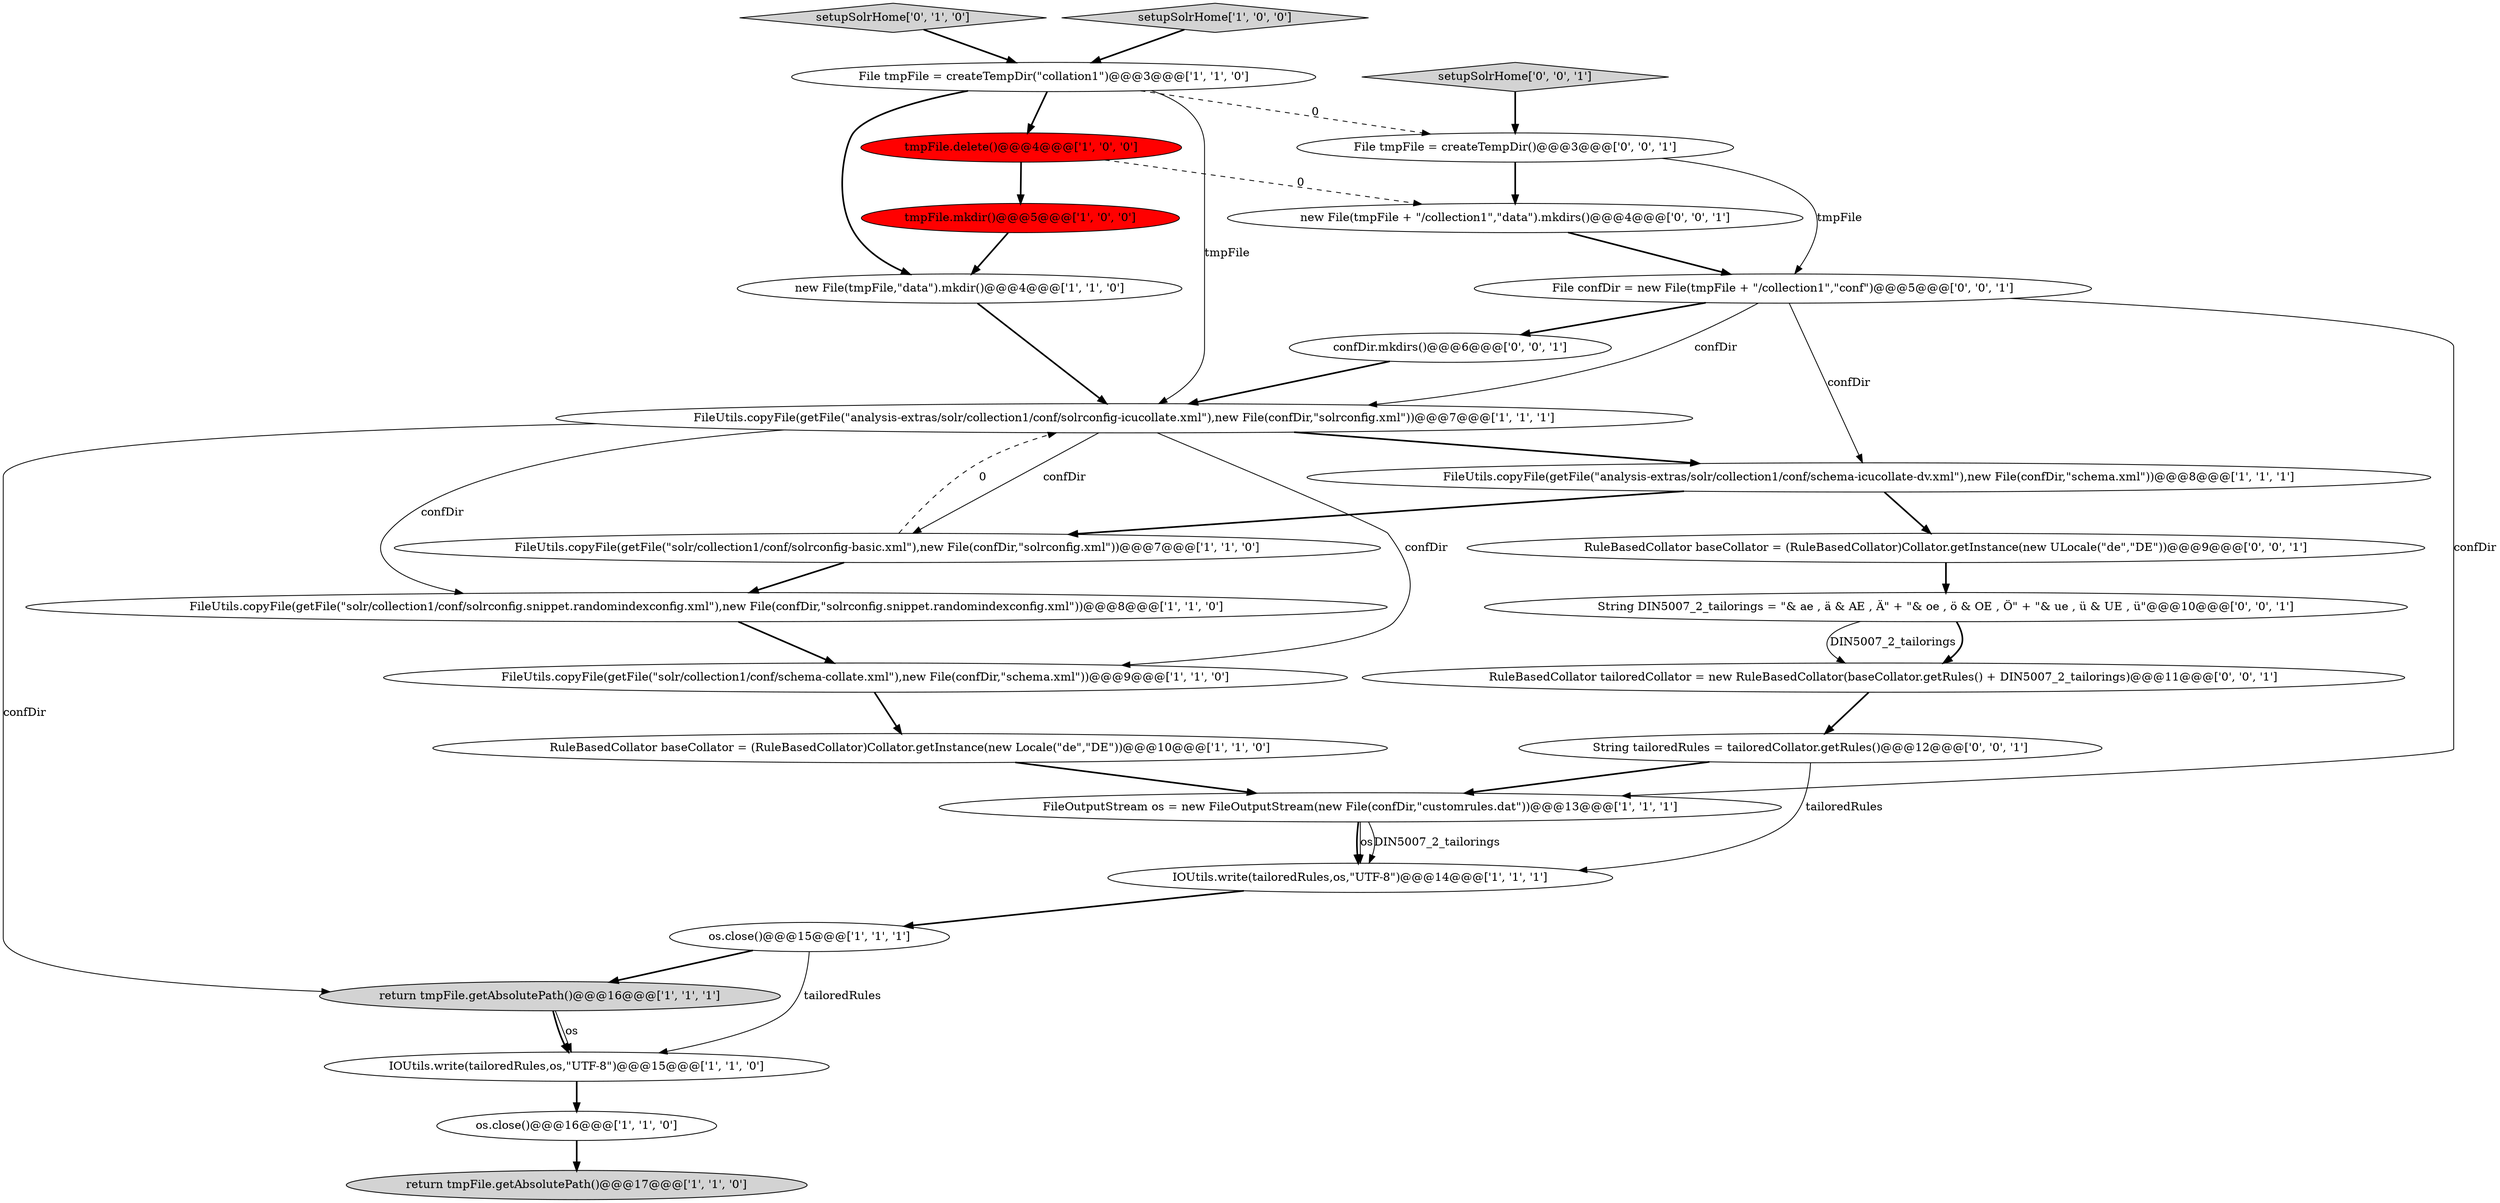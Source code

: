 digraph {
6 [style = filled, label = "File tmpFile = createTempDir(\"collation1\")@@@3@@@['1', '1', '0']", fillcolor = white, shape = ellipse image = "AAA0AAABBB1BBB"];
21 [style = filled, label = "File tmpFile = createTempDir()@@@3@@@['0', '0', '1']", fillcolor = white, shape = ellipse image = "AAA0AAABBB3BBB"];
25 [style = filled, label = "String DIN5007_2_tailorings = \"& ae , ä & AE , Ä\" + \"& oe , ö & OE , Ö\" + \"& ue , ü & UE , ü\"@@@10@@@['0', '0', '1']", fillcolor = white, shape = ellipse image = "AAA0AAABBB3BBB"];
7 [style = filled, label = "FileUtils.copyFile(getFile(\"analysis-extras/solr/collection1/conf/solrconfig-icucollate.xml\"),new File(confDir,\"solrconfig.xml\"))@@@7@@@['1', '1', '1']", fillcolor = white, shape = ellipse image = "AAA0AAABBB1BBB"];
10 [style = filled, label = "os.close()@@@16@@@['1', '1', '0']", fillcolor = white, shape = ellipse image = "AAA0AAABBB1BBB"];
13 [style = filled, label = "FileOutputStream os = new FileOutputStream(new File(confDir,\"customrules.dat\"))@@@13@@@['1', '1', '1']", fillcolor = white, shape = ellipse image = "AAA0AAABBB1BBB"];
24 [style = filled, label = "new File(tmpFile + \"/collection1\",\"data\").mkdirs()@@@4@@@['0', '0', '1']", fillcolor = white, shape = ellipse image = "AAA0AAABBB3BBB"];
5 [style = filled, label = "IOUtils.write(tailoredRules,os,\"UTF-8\")@@@15@@@['1', '1', '0']", fillcolor = white, shape = ellipse image = "AAA0AAABBB1BBB"];
16 [style = filled, label = "FileUtils.copyFile(getFile(\"solr/collection1/conf/solrconfig-basic.xml\"),new File(confDir,\"solrconfig.xml\"))@@@7@@@['1', '1', '0']", fillcolor = white, shape = ellipse image = "AAA0AAABBB1BBB"];
19 [style = filled, label = "File confDir = new File(tmpFile + \"/collection1\",\"conf\")@@@5@@@['0', '0', '1']", fillcolor = white, shape = ellipse image = "AAA0AAABBB3BBB"];
8 [style = filled, label = "FileUtils.copyFile(getFile(\"solr/collection1/conf/solrconfig.snippet.randomindexconfig.xml\"),new File(confDir,\"solrconfig.snippet.randomindexconfig.xml\"))@@@8@@@['1', '1', '0']", fillcolor = white, shape = ellipse image = "AAA0AAABBB1BBB"];
4 [style = filled, label = "return tmpFile.getAbsolutePath()@@@17@@@['1', '1', '0']", fillcolor = lightgray, shape = ellipse image = "AAA0AAABBB1BBB"];
2 [style = filled, label = "FileUtils.copyFile(getFile(\"solr/collection1/conf/schema-collate.xml\"),new File(confDir,\"schema.xml\"))@@@9@@@['1', '1', '0']", fillcolor = white, shape = ellipse image = "AAA0AAABBB1BBB"];
15 [style = filled, label = "FileUtils.copyFile(getFile(\"analysis-extras/solr/collection1/conf/schema-icucollate-dv.xml\"),new File(confDir,\"schema.xml\"))@@@8@@@['1', '1', '1']", fillcolor = white, shape = ellipse image = "AAA0AAABBB1BBB"];
11 [style = filled, label = "new File(tmpFile,\"data\").mkdir()@@@4@@@['1', '1', '0']", fillcolor = white, shape = ellipse image = "AAA0AAABBB1BBB"];
22 [style = filled, label = "RuleBasedCollator tailoredCollator = new RuleBasedCollator(baseCollator.getRules() + DIN5007_2_tailorings)@@@11@@@['0', '0', '1']", fillcolor = white, shape = ellipse image = "AAA0AAABBB3BBB"];
18 [style = filled, label = "setupSolrHome['0', '1', '0']", fillcolor = lightgray, shape = diamond image = "AAA0AAABBB2BBB"];
12 [style = filled, label = "tmpFile.delete()@@@4@@@['1', '0', '0']", fillcolor = red, shape = ellipse image = "AAA1AAABBB1BBB"];
17 [style = filled, label = "RuleBasedCollator baseCollator = (RuleBasedCollator)Collator.getInstance(new Locale(\"de\",\"DE\"))@@@10@@@['1', '1', '0']", fillcolor = white, shape = ellipse image = "AAA0AAABBB1BBB"];
26 [style = filled, label = "String tailoredRules = tailoredCollator.getRules()@@@12@@@['0', '0', '1']", fillcolor = white, shape = ellipse image = "AAA0AAABBB3BBB"];
20 [style = filled, label = "confDir.mkdirs()@@@6@@@['0', '0', '1']", fillcolor = white, shape = ellipse image = "AAA0AAABBB3BBB"];
1 [style = filled, label = "os.close()@@@15@@@['1', '1', '1']", fillcolor = white, shape = ellipse image = "AAA0AAABBB1BBB"];
14 [style = filled, label = "tmpFile.mkdir()@@@5@@@['1', '0', '0']", fillcolor = red, shape = ellipse image = "AAA1AAABBB1BBB"];
27 [style = filled, label = "setupSolrHome['0', '0', '1']", fillcolor = lightgray, shape = diamond image = "AAA0AAABBB3BBB"];
0 [style = filled, label = "setupSolrHome['1', '0', '0']", fillcolor = lightgray, shape = diamond image = "AAA0AAABBB1BBB"];
3 [style = filled, label = "return tmpFile.getAbsolutePath()@@@16@@@['1', '1', '1']", fillcolor = lightgray, shape = ellipse image = "AAA0AAABBB1BBB"];
23 [style = filled, label = "RuleBasedCollator baseCollator = (RuleBasedCollator)Collator.getInstance(new ULocale(\"de\",\"DE\"))@@@9@@@['0', '0', '1']", fillcolor = white, shape = ellipse image = "AAA0AAABBB3BBB"];
9 [style = filled, label = "IOUtils.write(tailoredRules,os,\"UTF-8\")@@@14@@@['1', '1', '1']", fillcolor = white, shape = ellipse image = "AAA0AAABBB1BBB"];
2->17 [style = bold, label=""];
22->26 [style = bold, label=""];
5->10 [style = bold, label=""];
15->23 [style = bold, label=""];
23->25 [style = bold, label=""];
1->5 [style = solid, label="tailoredRules"];
6->21 [style = dashed, label="0"];
6->7 [style = solid, label="tmpFile"];
24->19 [style = bold, label=""];
19->13 [style = solid, label="confDir"];
16->8 [style = bold, label=""];
25->22 [style = bold, label=""];
0->6 [style = bold, label=""];
19->20 [style = bold, label=""];
21->19 [style = solid, label="tmpFile"];
1->3 [style = bold, label=""];
7->16 [style = solid, label="confDir"];
25->22 [style = solid, label="DIN5007_2_tailorings"];
13->9 [style = solid, label="os"];
21->24 [style = bold, label=""];
15->16 [style = bold, label=""];
3->5 [style = solid, label="os"];
26->13 [style = bold, label=""];
3->5 [style = bold, label=""];
8->2 [style = bold, label=""];
18->6 [style = bold, label=""];
19->15 [style = solid, label="confDir"];
6->11 [style = bold, label=""];
7->3 [style = solid, label="confDir"];
12->24 [style = dashed, label="0"];
12->14 [style = bold, label=""];
13->9 [style = solid, label="DIN5007_2_tailorings"];
7->2 [style = solid, label="confDir"];
10->4 [style = bold, label=""];
7->15 [style = bold, label=""];
26->9 [style = solid, label="tailoredRules"];
17->13 [style = bold, label=""];
7->8 [style = solid, label="confDir"];
13->9 [style = bold, label=""];
20->7 [style = bold, label=""];
9->1 [style = bold, label=""];
27->21 [style = bold, label=""];
14->11 [style = bold, label=""];
16->7 [style = dashed, label="0"];
11->7 [style = bold, label=""];
19->7 [style = solid, label="confDir"];
6->12 [style = bold, label=""];
}
